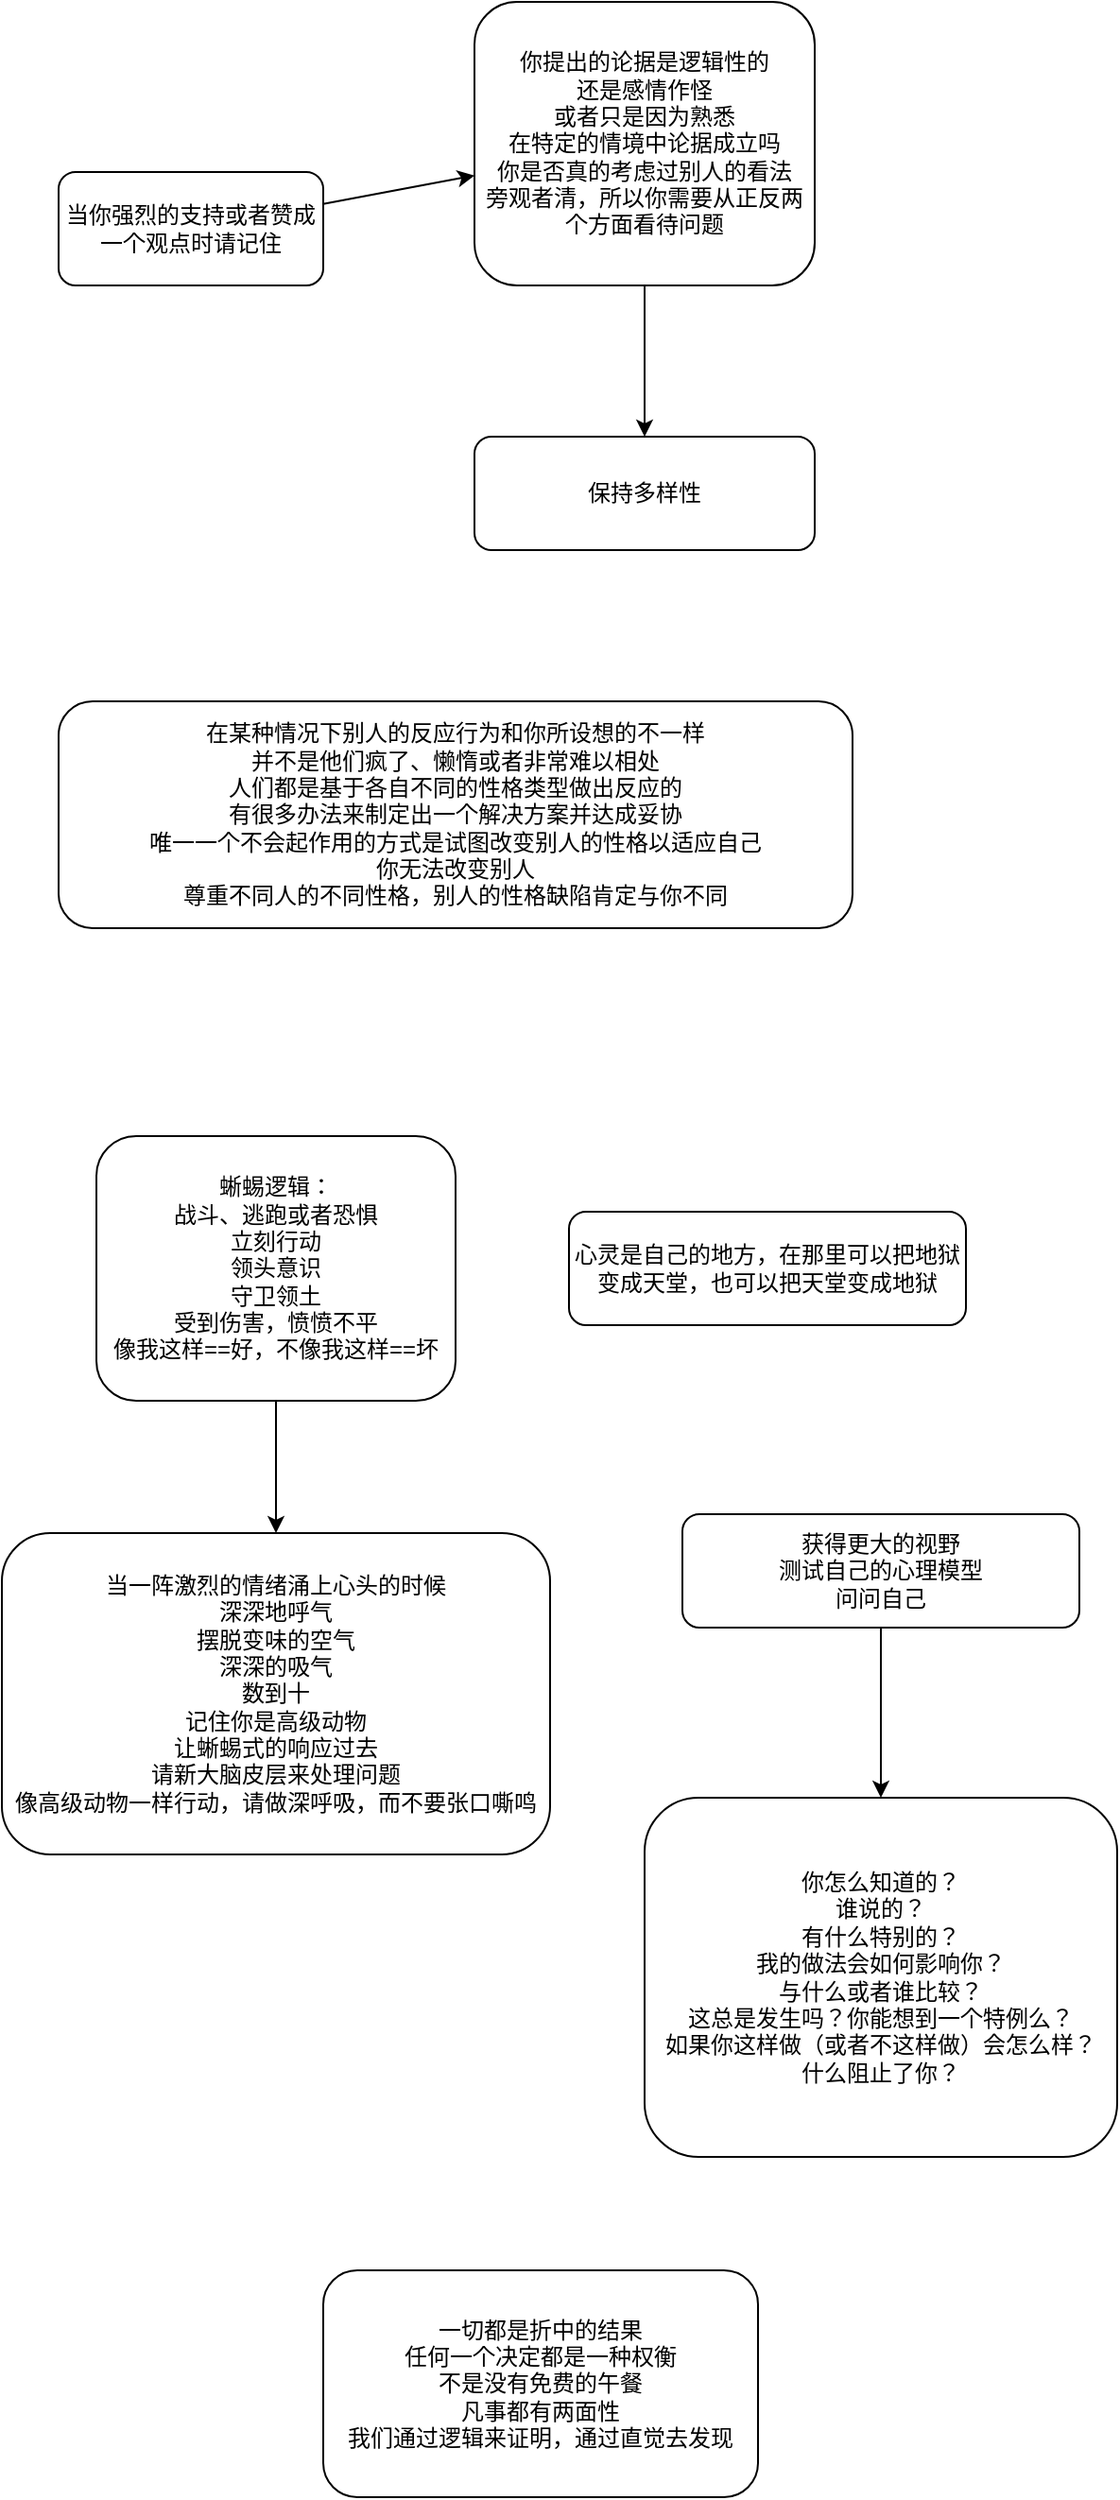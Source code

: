 <mxfile>
    <diagram id="SsnHlWameW_ExwwjXrhh" name="Page-1">
        <mxGraphModel dx="507" dy="727" grid="1" gridSize="10" guides="1" tooltips="1" connect="1" arrows="1" fold="1" page="1" pageScale="1" pageWidth="827" pageHeight="1169" math="0" shadow="0">
            <root>
                <mxCell id="0"/>
                <mxCell id="1" parent="0"/>
                <mxCell id="4" value="" style="edgeStyle=none;html=1;" edge="1" parent="1" source="2" target="3">
                    <mxGeometry relative="1" as="geometry"/>
                </mxCell>
                <mxCell id="2" value="当你强烈的支持或者赞成一个观点时请记住" style="rounded=1;whiteSpace=wrap;html=1;" vertex="1" parent="1">
                    <mxGeometry x="30" y="140" width="140" height="60" as="geometry"/>
                </mxCell>
                <mxCell id="6" value="" style="edgeStyle=none;html=1;" edge="1" parent="1" source="3" target="5">
                    <mxGeometry relative="1" as="geometry"/>
                </mxCell>
                <mxCell id="3" value="你提出的论据是逻辑性的&lt;br&gt;还是感情作怪&lt;br&gt;或者只是因为熟悉&lt;br&gt;在特定的情境中论据成立吗&lt;br&gt;你是否真的考虑过别人的看法&lt;br&gt;旁观者清，所以你需要从正反两个方面看待问题" style="rounded=1;whiteSpace=wrap;html=1;" vertex="1" parent="1">
                    <mxGeometry x="250" y="50" width="180" height="150" as="geometry"/>
                </mxCell>
                <mxCell id="5" value="保持多样性" style="rounded=1;whiteSpace=wrap;html=1;" vertex="1" parent="1">
                    <mxGeometry x="250" y="280" width="180" height="60" as="geometry"/>
                </mxCell>
                <mxCell id="7" value="在某种情况下别人的反应行为和你所设想的不一样&lt;br&gt;并不是他们疯了、懒惰或者非常难以相处&lt;br&gt;人们都是基于各自不同的性格类型做出反应的&lt;br&gt;有很多办法来制定出一个解决方案并达成妥协&lt;br&gt;唯一一个不会起作用的方式是试图改变别人的性格以适应自己&lt;br&gt;你无法改变别人&lt;br&gt;尊重不同人的不同性格，别人的性格缺陷肯定与你不同" style="rounded=1;whiteSpace=wrap;html=1;" vertex="1" parent="1">
                    <mxGeometry x="30" y="420" width="420" height="120" as="geometry"/>
                </mxCell>
                <mxCell id="12" value="" style="edgeStyle=none;html=1;" edge="1" parent="1" source="9" target="11">
                    <mxGeometry relative="1" as="geometry"/>
                </mxCell>
                <mxCell id="9" value="蜥蜴逻辑：&lt;br&gt;战斗、逃跑或者恐惧&lt;br&gt;立刻行动&lt;br&gt;领头意识&lt;br&gt;守卫领土&lt;br&gt;受到伤害，愤愤不平&lt;br&gt;像我这样==好，不像我这样==坏" style="rounded=1;whiteSpace=wrap;html=1;" vertex="1" parent="1">
                    <mxGeometry x="50" y="650" width="190" height="140" as="geometry"/>
                </mxCell>
                <mxCell id="10" value="心灵是自己的地方，在那里可以把地狱变成天堂，也可以把天堂变成地狱" style="rounded=1;whiteSpace=wrap;html=1;" vertex="1" parent="1">
                    <mxGeometry x="300" y="690" width="210" height="60" as="geometry"/>
                </mxCell>
                <mxCell id="11" value="当一阵激烈的情绪涌上心头的时候&lt;br&gt;深深地呼气&lt;br&gt;摆脱变味的空气&lt;br&gt;深深的吸气&lt;br&gt;数到十&lt;br&gt;记住你是高级动物&lt;br&gt;让蜥蜴式的响应过去&lt;br&gt;请新大脑皮层来处理问题&lt;br&gt;像高级动物一样行动，请做深呼吸，而不要张口嘶鸣" style="rounded=1;whiteSpace=wrap;html=1;" vertex="1" parent="1">
                    <mxGeometry y="860" width="290" height="170" as="geometry"/>
                </mxCell>
                <mxCell id="15" value="" style="edgeStyle=none;html=1;" edge="1" parent="1" source="13" target="14">
                    <mxGeometry relative="1" as="geometry"/>
                </mxCell>
                <mxCell id="13" value="获得更大的视野&lt;br&gt;测试自己的心理模型&lt;br&gt;问问自己" style="rounded=1;whiteSpace=wrap;html=1;" vertex="1" parent="1">
                    <mxGeometry x="360" y="850" width="210" height="60" as="geometry"/>
                </mxCell>
                <mxCell id="14" value="你怎么知道的？&lt;br&gt;谁说的？&lt;br&gt;有什么特别的？&lt;br&gt;我的做法会如何影响你？&lt;br&gt;与什么或者谁比较？&lt;br&gt;这总是发生吗？你能想到一个特例么？&lt;br&gt;如果你这样做（或者不这样做）会怎么样？&lt;br&gt;什么阻止了你？" style="rounded=1;whiteSpace=wrap;html=1;" vertex="1" parent="1">
                    <mxGeometry x="340" y="1000" width="250" height="190" as="geometry"/>
                </mxCell>
                <mxCell id="16" value="一切都是折中的结果&lt;br&gt;任何一个决定都是一种权衡&lt;br&gt;不是没有免费的午餐&lt;br&gt;凡事都有两面性&lt;br&gt;我们通过逻辑来证明，通过直觉去发现" style="rounded=1;whiteSpace=wrap;html=1;" vertex="1" parent="1">
                    <mxGeometry x="170" y="1250" width="230" height="120" as="geometry"/>
                </mxCell>
            </root>
        </mxGraphModel>
    </diagram>
</mxfile>
